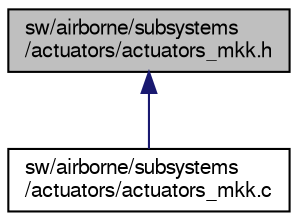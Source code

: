 digraph "sw/airborne/subsystems/actuators/actuators_mkk.h"
{
  edge [fontname="FreeSans",fontsize="10",labelfontname="FreeSans",labelfontsize="10"];
  node [fontname="FreeSans",fontsize="10",shape=record];
  Node1 [label="sw/airborne/subsystems\l/actuators/actuators_mkk.h",height=0.2,width=0.4,color="black", fillcolor="grey75", style="filled", fontcolor="black"];
  Node1 -> Node2 [dir="back",color="midnightblue",fontsize="10",style="solid",fontname="FreeSans"];
  Node2 [label="sw/airborne/subsystems\l/actuators/actuators_mkk.c",height=0.2,width=0.4,color="black", fillcolor="white", style="filled",URL="$actuators__mkk_8c.html",tooltip="Actuators driver for Mikrokopter motor controllers. "];
}
